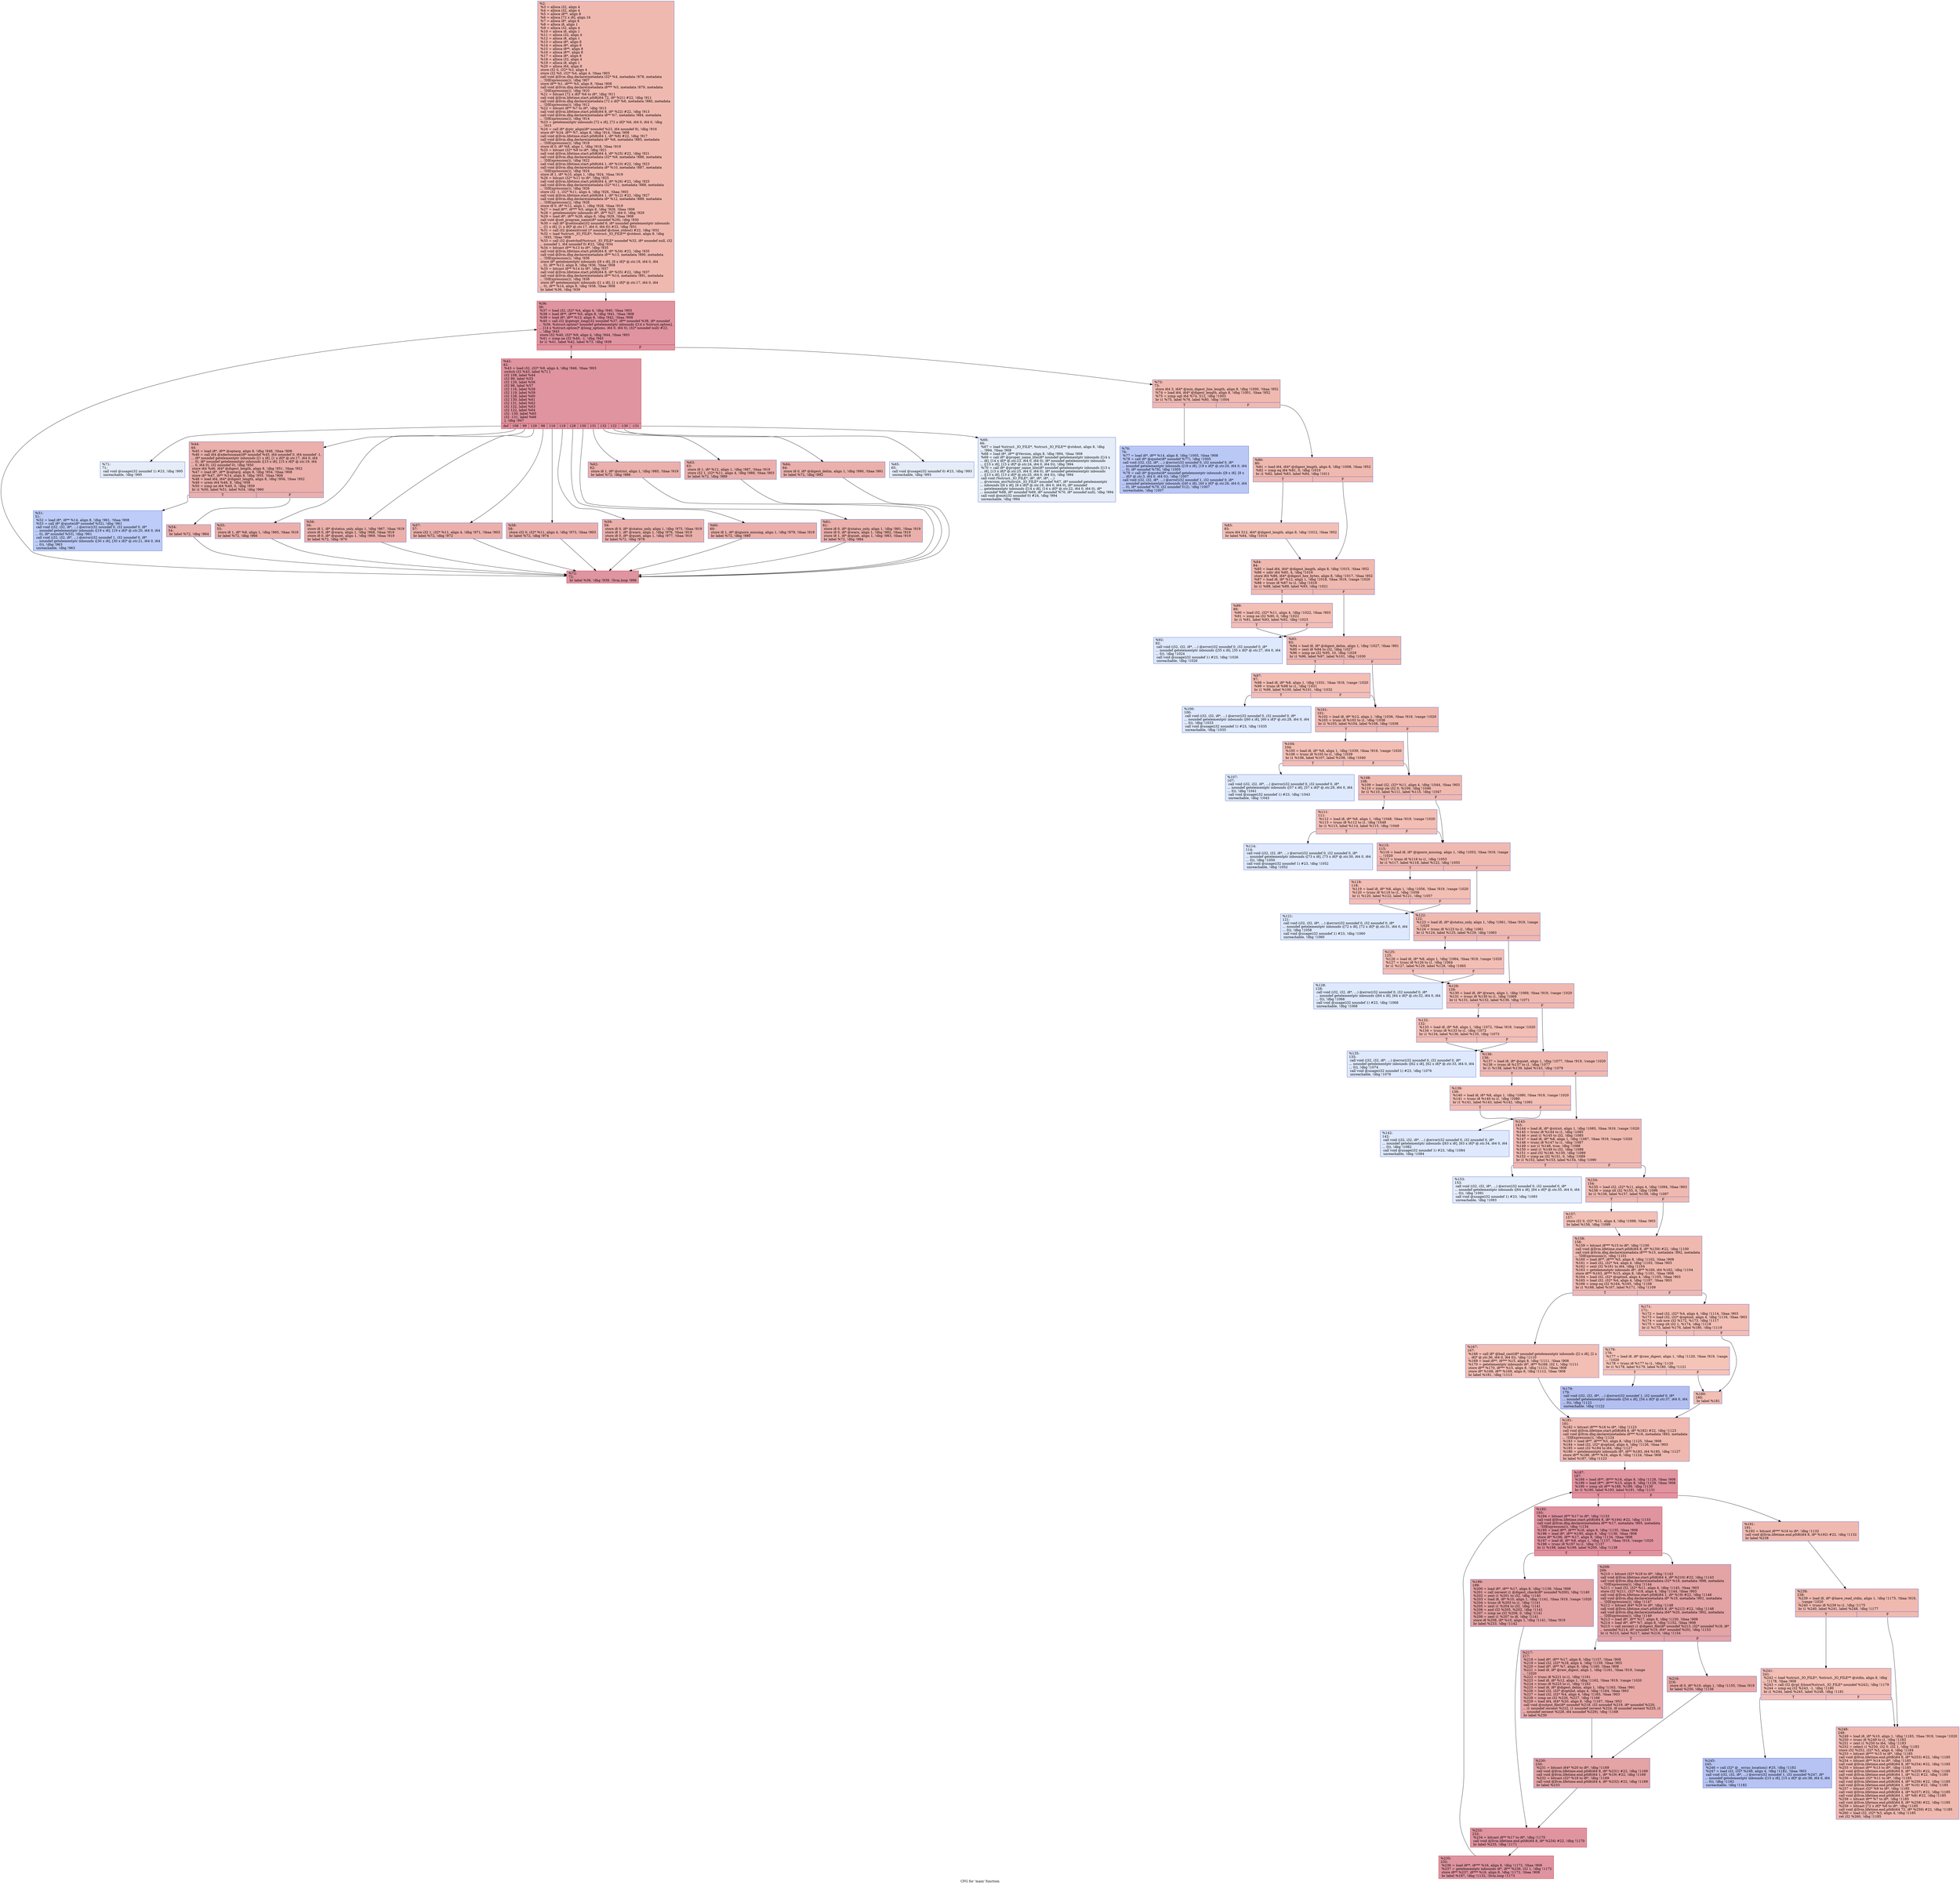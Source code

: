 digraph "CFG for 'main' function" {
	label="CFG for 'main' function";

	Node0x11f59e0 [shape=record,color="#3d50c3ff", style=filled, fillcolor="#de614d70",label="{%2:\l  %3 = alloca i32, align 4\l  %4 = alloca i32, align 4\l  %5 = alloca i8**, align 8\l  %6 = alloca [72 x i8], align 16\l  %7 = alloca i8*, align 8\l  %8 = alloca i8, align 1\l  %9 = alloca i32, align 4\l  %10 = alloca i8, align 1\l  %11 = alloca i32, align 4\l  %12 = alloca i8, align 1\l  %13 = alloca i8*, align 8\l  %14 = alloca i8*, align 8\l  %15 = alloca i8**, align 8\l  %16 = alloca i8**, align 8\l  %17 = alloca i8*, align 8\l  %18 = alloca i32, align 4\l  %19 = alloca i8, align 1\l  %20 = alloca i64, align 8\l  store i32 0, i32* %3, align 4\l  store i32 %0, i32* %4, align 4, !tbaa !903\l  call void @llvm.dbg.declare(metadata i32* %4, metadata !878, metadata\l... !DIExpression()), !dbg !907\l  store i8** %1, i8*** %5, align 8, !tbaa !908\l  call void @llvm.dbg.declare(metadata i8*** %5, metadata !879, metadata\l... !DIExpression()), !dbg !910\l  %21 = bitcast [72 x i8]* %6 to i8*, !dbg !911\l  call void @llvm.lifetime.start.p0i8(i64 72, i8* %21) #22, !dbg !911\l  call void @llvm.dbg.declare(metadata [72 x i8]* %6, metadata !880, metadata\l... !DIExpression()), !dbg !912\l  %22 = bitcast i8** %7 to i8*, !dbg !913\l  call void @llvm.lifetime.start.p0i8(i64 8, i8* %22) #22, !dbg !913\l  call void @llvm.dbg.declare(metadata i8** %7, metadata !884, metadata\l... !DIExpression()), !dbg !914\l  %23 = getelementptr inbounds [72 x i8], [72 x i8]* %6, i64 0, i64 0, !dbg\l... !915\l  %24 = call i8* @ptr_align(i8* noundef %23, i64 noundef 8), !dbg !916\l  store i8* %24, i8** %7, align 8, !dbg !914, !tbaa !908\l  call void @llvm.lifetime.start.p0i8(i64 1, i8* %8) #22, !dbg !917\l  call void @llvm.dbg.declare(metadata i8* %8, metadata !885, metadata\l... !DIExpression()), !dbg !918\l  store i8 0, i8* %8, align 1, !dbg !918, !tbaa !919\l  %25 = bitcast i32* %9 to i8*, !dbg !921\l  call void @llvm.lifetime.start.p0i8(i64 4, i8* %25) #22, !dbg !921\l  call void @llvm.dbg.declare(metadata i32* %9, metadata !886, metadata\l... !DIExpression()), !dbg !922\l  call void @llvm.lifetime.start.p0i8(i64 1, i8* %10) #22, !dbg !923\l  call void @llvm.dbg.declare(metadata i8* %10, metadata !887, metadata\l... !DIExpression()), !dbg !924\l  store i8 1, i8* %10, align 1, !dbg !924, !tbaa !919\l  %26 = bitcast i32* %11 to i8*, !dbg !925\l  call void @llvm.lifetime.start.p0i8(i64 4, i8* %26) #22, !dbg !925\l  call void @llvm.dbg.declare(metadata i32* %11, metadata !888, metadata\l... !DIExpression()), !dbg !926\l  store i32 -1, i32* %11, align 4, !dbg !926, !tbaa !903\l  call void @llvm.lifetime.start.p0i8(i64 1, i8* %12) #22, !dbg !927\l  call void @llvm.dbg.declare(metadata i8* %12, metadata !889, metadata\l... !DIExpression()), !dbg !928\l  store i8 0, i8* %12, align 1, !dbg !928, !tbaa !919\l  %27 = load i8**, i8*** %5, align 8, !dbg !929, !tbaa !908\l  %28 = getelementptr inbounds i8*, i8** %27, i64 0, !dbg !929\l  %29 = load i8*, i8** %28, align 8, !dbg !929, !tbaa !908\l  call void @set_program_name(i8* noundef %29), !dbg !930\l  %30 = call i8* @setlocale(i32 noundef 6, i8* noundef getelementptr inbounds\l... ([1 x i8], [1 x i8]* @.str.17, i64 0, i64 0)) #22, !dbg !931\l  %31 = call i32 @atexit(void ()* noundef @close_stdout) #22, !dbg !932\l  %32 = load %struct._IO_FILE*, %struct._IO_FILE** @stdout, align 8, !dbg\l... !933, !tbaa !908\l  %33 = call i32 @setvbuf(%struct._IO_FILE* noundef %32, i8* noundef null, i32\l... noundef 1, i64 noundef 0) #22, !dbg !934\l  %34 = bitcast i8** %13 to i8*, !dbg !935\l  call void @llvm.lifetime.start.p0i8(i64 8, i8* %34) #22, !dbg !935\l  call void @llvm.dbg.declare(metadata i8** %13, metadata !890, metadata\l... !DIExpression()), !dbg !936\l  store i8* getelementptr inbounds ([8 x i8], [8 x i8]* @.str.18, i64 0, i64\l... 0), i8** %13, align 8, !dbg !936, !tbaa !908\l  %35 = bitcast i8** %14 to i8*, !dbg !937\l  call void @llvm.lifetime.start.p0i8(i64 8, i8* %35) #22, !dbg !937\l  call void @llvm.dbg.declare(metadata i8** %14, metadata !891, metadata\l... !DIExpression()), !dbg !938\l  store i8* getelementptr inbounds ([1 x i8], [1 x i8]* @.str.17, i64 0, i64\l... 0), i8** %14, align 8, !dbg !938, !tbaa !908\l  br label %36, !dbg !939\l}"];
	Node0x11f59e0 -> Node0x11e63b0;
	Node0x11e63b0 [shape=record,color="#b70d28ff", style=filled, fillcolor="#b70d2870",label="{%36:\l36:                                               \l  %37 = load i32, i32* %4, align 4, !dbg !940, !tbaa !903\l  %38 = load i8**, i8*** %5, align 8, !dbg !941, !tbaa !908\l  %39 = load i8*, i8** %13, align 8, !dbg !942, !tbaa !908\l  %40 = call i32 @getopt_long(i32 noundef %37, i8** noundef %38, i8* noundef\l... %39, %struct.option* noundef getelementptr inbounds ([14 x %struct.option],\l... [14 x %struct.option]* @long_options, i64 0, i64 0), i32* noundef null) #22,\l... !dbg !943\l  store i32 %40, i32* %9, align 4, !dbg !944, !tbaa !903\l  %41 = icmp ne i32 %40, -1, !dbg !945\l  br i1 %41, label %42, label %73, !dbg !939\l|{<s0>T|<s1>F}}"];
	Node0x11e63b0:s0 -> Node0x11e6400;
	Node0x11e63b0:s1 -> Node0x11e69a0;
	Node0x11e6400 [shape=record,color="#b70d28ff", style=filled, fillcolor="#b70d2870",label="{%42:\l42:                                               \l  %43 = load i32, i32* %9, align 4, !dbg !946, !tbaa !903\l  switch i32 %43, label %71 [\l    i32 108, label %44\l    i32 99, label %55\l    i32 129, label %56\l    i32 98, label %57\l    i32 116, label %58\l    i32 119, label %59\l    i32 128, label %60\l    i32 130, label %61\l    i32 131, label %62\l    i32 132, label %63\l    i32 122, label %64\l    i32 -130, label %65\l    i32 -131, label %66\l  ], !dbg !947\l|{<s0>def|<s1>108|<s2>99|<s3>129|<s4>98|<s5>116|<s6>119|<s7>128|<s8>130|<s9>131|<s10>132|<s11>122|<s12>-130|<s13>-131}}"];
	Node0x11e6400:s0 -> Node0x11e6900;
	Node0x11e6400:s1 -> Node0x11e6450;
	Node0x11e6400:s2 -> Node0x11e6540;
	Node0x11e6400:s3 -> Node0x11e6590;
	Node0x11e6400:s4 -> Node0x11e65e0;
	Node0x11e6400:s5 -> Node0x11e6630;
	Node0x11e6400:s6 -> Node0x11e6680;
	Node0x11e6400:s7 -> Node0x11e66d0;
	Node0x11e6400:s8 -> Node0x11e6720;
	Node0x11e6400:s9 -> Node0x11e6770;
	Node0x11e6400:s10 -> Node0x11e67c0;
	Node0x11e6400:s11 -> Node0x11e6810;
	Node0x11e6400:s12 -> Node0x11e6860;
	Node0x11e6400:s13 -> Node0x11e68b0;
	Node0x11e6450 [shape=record,color="#3d50c3ff", style=filled, fillcolor="#d24b4070",label="{%44:\l44:                                               \l  %45 = load i8*, i8** @optarg, align 8, !dbg !948, !tbaa !908\l  %46 = call i64 @xdectoumax(i8* noundef %45, i64 noundef 0, i64 noundef -1,\l... i8* noundef getelementptr inbounds ([1 x i8], [1 x i8]* @.str.17, i64 0, i64\l... 0), i8* noundef getelementptr inbounds ([15 x i8], [15 x i8]* @.str.19, i64\l... 0, i64 0), i32 noundef 0), !dbg !950\l  store i64 %46, i64* @digest_length, align 8, !dbg !951, !tbaa !952\l  %47 = load i8*, i8** @optarg, align 8, !dbg !954, !tbaa !908\l  store i8* %47, i8** %14, align 8, !dbg !955, !tbaa !908\l  %48 = load i64, i64* @digest_length, align 8, !dbg !956, !tbaa !952\l  %49 = urem i64 %48, 8, !dbg !958\l  %50 = icmp ne i64 %49, 0, !dbg !959\l  br i1 %50, label %51, label %54, !dbg !960\l|{<s0>T|<s1>F}}"];
	Node0x11e6450:s0 -> Node0x11e64a0;
	Node0x11e6450:s1 -> Node0x11e64f0;
	Node0x11e64a0 [shape=record,color="#3d50c3ff", style=filled, fillcolor="#6a8bef70",label="{%51:\l51:                                               \l  %52 = load i8*, i8** %14, align 8, !dbg !961, !tbaa !908\l  %53 = call i8* @quote(i8* noundef %52), !dbg !961\l  call void (i32, i32, i8*, ...) @error(i32 noundef 0, i32 noundef 0, i8*\l... noundef getelementptr inbounds ([19 x i8], [19 x i8]* @.str.20, i64 0, i64\l... 0), i8* noundef %53), !dbg !961\l  call void (i32, i32, i8*, ...) @error(i32 noundef 1, i32 noundef 0, i8*\l... noundef getelementptr inbounds ([30 x i8], [30 x i8]* @.str.21, i64 0, i64\l... 0)), !dbg !963\l  unreachable, !dbg !963\l}"];
	Node0x11e64f0 [shape=record,color="#3d50c3ff", style=filled, fillcolor="#d24b4070",label="{%54:\l54:                                               \l  br label %72, !dbg !964\l}"];
	Node0x11e64f0 -> Node0x11e6950;
	Node0x11e6540 [shape=record,color="#3d50c3ff", style=filled, fillcolor="#d24b4070",label="{%55:\l55:                                               \l  store i8 1, i8* %8, align 1, !dbg !965, !tbaa !919\l  br label %72, !dbg !966\l}"];
	Node0x11e6540 -> Node0x11e6950;
	Node0x11e6590 [shape=record,color="#3d50c3ff", style=filled, fillcolor="#d24b4070",label="{%56:\l56:                                               \l  store i8 1, i8* @status_only, align 1, !dbg !967, !tbaa !919\l  store i8 0, i8* @warn, align 1, !dbg !968, !tbaa !919\l  store i8 0, i8* @quiet, align 1, !dbg !969, !tbaa !919\l  br label %72, !dbg !970\l}"];
	Node0x11e6590 -> Node0x11e6950;
	Node0x11e65e0 [shape=record,color="#3d50c3ff", style=filled, fillcolor="#d24b4070",label="{%57:\l57:                                               \l  store i32 1, i32* %11, align 4, !dbg !971, !tbaa !903\l  br label %72, !dbg !972\l}"];
	Node0x11e65e0 -> Node0x11e6950;
	Node0x11e6630 [shape=record,color="#3d50c3ff", style=filled, fillcolor="#d24b4070",label="{%58:\l58:                                               \l  store i32 0, i32* %11, align 4, !dbg !973, !tbaa !903\l  br label %72, !dbg !974\l}"];
	Node0x11e6630 -> Node0x11e6950;
	Node0x11e6680 [shape=record,color="#3d50c3ff", style=filled, fillcolor="#d24b4070",label="{%59:\l59:                                               \l  store i8 0, i8* @status_only, align 1, !dbg !975, !tbaa !919\l  store i8 1, i8* @warn, align 1, !dbg !976, !tbaa !919\l  store i8 0, i8* @quiet, align 1, !dbg !977, !tbaa !919\l  br label %72, !dbg !978\l}"];
	Node0x11e6680 -> Node0x11e6950;
	Node0x11e66d0 [shape=record,color="#3d50c3ff", style=filled, fillcolor="#d24b4070",label="{%60:\l60:                                               \l  store i8 1, i8* @ignore_missing, align 1, !dbg !979, !tbaa !919\l  br label %72, !dbg !980\l}"];
	Node0x11e66d0 -> Node0x11e6950;
	Node0x11e6720 [shape=record,color="#3d50c3ff", style=filled, fillcolor="#d24b4070",label="{%61:\l61:                                               \l  store i8 0, i8* @status_only, align 1, !dbg !981, !tbaa !919\l  store i8 0, i8* @warn, align 1, !dbg !982, !tbaa !919\l  store i8 1, i8* @quiet, align 1, !dbg !983, !tbaa !919\l  br label %72, !dbg !984\l}"];
	Node0x11e6720 -> Node0x11e6950;
	Node0x11e6770 [shape=record,color="#3d50c3ff", style=filled, fillcolor="#d24b4070",label="{%62:\l62:                                               \l  store i8 1, i8* @strict, align 1, !dbg !985, !tbaa !919\l  br label %72, !dbg !986\l}"];
	Node0x11e6770 -> Node0x11e6950;
	Node0x11e67c0 [shape=record,color="#3d50c3ff", style=filled, fillcolor="#d24b4070",label="{%63:\l63:                                               \l  store i8 1, i8* %12, align 1, !dbg !987, !tbaa !919\l  store i32 1, i32* %11, align 4, !dbg !988, !tbaa !903\l  br label %72, !dbg !989\l}"];
	Node0x11e67c0 -> Node0x11e6950;
	Node0x11e6810 [shape=record,color="#3d50c3ff", style=filled, fillcolor="#d24b4070",label="{%64:\l64:                                               \l  store i8 0, i8* @digest_delim, align 1, !dbg !990, !tbaa !991\l  br label %72, !dbg !992\l}"];
	Node0x11e6810 -> Node0x11e6950;
	Node0x11e6860 [shape=record,color="#3d50c3ff", style=filled, fillcolor="#c7d7f070",label="{%65:\l65:                                               \l  call void @usage(i32 noundef 0) #23, !dbg !993\l  unreachable, !dbg !993\l}"];
	Node0x11e68b0 [shape=record,color="#3d50c3ff", style=filled, fillcolor="#c7d7f070",label="{%66:\l66:                                               \l  %67 = load %struct._IO_FILE*, %struct._IO_FILE** @stdout, align 8, !dbg\l... !994, !tbaa !908\l  %68 = load i8*, i8** @Version, align 8, !dbg !994, !tbaa !908\l  %69 = call i8* @proper_name_lite(i8* noundef getelementptr inbounds ([14 x\l... i8], [14 x i8]* @.str.23, i64 0, i64 0), i8* noundef getelementptr inbounds\l... ([15 x i8], [15 x i8]* @.str.24, i64 0, i64 0)), !dbg !994\l  %70 = call i8* @proper_name_lite(i8* noundef getelementptr inbounds ([13 x\l... i8], [13 x i8]* @.str.25, i64 0, i64 0), i8* noundef getelementptr inbounds\l... ([13 x i8], [13 x i8]* @.str.25, i64 0, i64 0)), !dbg !994\l  call void (%struct._IO_FILE*, i8*, i8*, i8*, ...)\l... @version_etc(%struct._IO_FILE* noundef %67, i8* noundef getelementptr\l... inbounds ([6 x i8], [6 x i8]* @.str.16, i64 0, i64 0), i8* noundef\l... getelementptr inbounds ([14 x i8], [14 x i8]* @.str.22, i64 0, i64 0), i8*\l... noundef %68, i8* noundef %69, i8* noundef %70, i8* noundef null), !dbg !994\l  call void @exit(i32 noundef 0) #24, !dbg !994\l  unreachable, !dbg !994\l}"];
	Node0x11e6900 [shape=record,color="#3d50c3ff", style=filled, fillcolor="#c7d7f070",label="{%71:\l71:                                               \l  call void @usage(i32 noundef 1) #23, !dbg !995\l  unreachable, !dbg !995\l}"];
	Node0x11e6950 [shape=record,color="#b70d28ff", style=filled, fillcolor="#b70d2870",label="{%72:\l72:                                               \l  br label %36, !dbg !939, !llvm.loop !996\l}"];
	Node0x11e6950 -> Node0x11e63b0;
	Node0x11e69a0 [shape=record,color="#3d50c3ff", style=filled, fillcolor="#de614d70",label="{%73:\l73:                                               \l  store i64 3, i64* @min_digest_line_length, align 8, !dbg !1000, !tbaa !952\l  %74 = load i64, i64* @digest_length, align 8, !dbg !1001, !tbaa !952\l  %75 = icmp ugt i64 %74, 512, !dbg !1003\l  br i1 %75, label %76, label %80, !dbg !1004\l|{<s0>T|<s1>F}}"];
	Node0x11e69a0:s0 -> Node0x11e69f0;
	Node0x11e69a0:s1 -> Node0x11e6a40;
	Node0x11e69f0 [shape=record,color="#3d50c3ff", style=filled, fillcolor="#6282ea70",label="{%76:\l76:                                               \l  %77 = load i8*, i8** %14, align 8, !dbg !1005, !tbaa !908\l  %78 = call i8* @quote(i8* noundef %77), !dbg !1005\l  call void (i32, i32, i8*, ...) @error(i32 noundef 0, i32 noundef 0, i8*\l... noundef getelementptr inbounds ([19 x i8], [19 x i8]* @.str.20, i64 0, i64\l... 0), i8* noundef %78), !dbg !1005\l  %79 = call i8* @quote(i8* noundef getelementptr inbounds ([8 x i8], [8 x\l... i8]* @.str.3, i64 0, i64 0)), !dbg !1007\l  call void (i32, i32, i8*, ...) @error(i32 noundef 1, i32 noundef 0, i8*\l... noundef getelementptr inbounds ([40 x i8], [40 x i8]* @.str.26, i64 0, i64\l... 0), i8* noundef %79, i32 noundef 512), !dbg !1007\l  unreachable, !dbg !1007\l}"];
	Node0x11e6a40 [shape=record,color="#3d50c3ff", style=filled, fillcolor="#de614d70",label="{%80:\l80:                                               \l  %81 = load i64, i64* @digest_length, align 8, !dbg !1008, !tbaa !952\l  %82 = icmp eq i64 %81, 0, !dbg !1010\l  br i1 %82, label %83, label %84, !dbg !1011\l|{<s0>T|<s1>F}}"];
	Node0x11e6a40:s0 -> Node0x11e6a90;
	Node0x11e6a40:s1 -> Node0x11e6ae0;
	Node0x11e6a90 [shape=record,color="#3d50c3ff", style=filled, fillcolor="#e5705870",label="{%83:\l83:                                               \l  store i64 512, i64* @digest_length, align 8, !dbg !1012, !tbaa !952\l  br label %84, !dbg !1014\l}"];
	Node0x11e6a90 -> Node0x11e6ae0;
	Node0x11e6ae0 [shape=record,color="#3d50c3ff", style=filled, fillcolor="#de614d70",label="{%84:\l84:                                               \l  %85 = load i64, i64* @digest_length, align 8, !dbg !1015, !tbaa !952\l  %86 = udiv i64 %85, 4, !dbg !1016\l  store i64 %86, i64* @digest_hex_bytes, align 8, !dbg !1017, !tbaa !952\l  %87 = load i8, i8* %12, align 1, !dbg !1018, !tbaa !919, !range !1020\l  %88 = trunc i8 %87 to i1, !dbg !1018\l  br i1 %88, label %89, label %93, !dbg !1021\l|{<s0>T|<s1>F}}"];
	Node0x11e6ae0:s0 -> Node0x11e6b30;
	Node0x11e6ae0:s1 -> Node0x11e6bd0;
	Node0x11e6b30 [shape=record,color="#3d50c3ff", style=filled, fillcolor="#e36c5570",label="{%89:\l89:                                               \l  %90 = load i32, i32* %11, align 4, !dbg !1022, !tbaa !903\l  %91 = icmp ne i32 %90, 0, !dbg !1022\l  br i1 %91, label %93, label %92, !dbg !1023\l|{<s0>T|<s1>F}}"];
	Node0x11e6b30:s0 -> Node0x11e6bd0;
	Node0x11e6b30:s1 -> Node0x11e6b80;
	Node0x11e6b80 [shape=record,color="#3d50c3ff", style=filled, fillcolor="#b5cdfa70",label="{%92:\l92:                                               \l  call void (i32, i32, i8*, ...) @error(i32 noundef 0, i32 noundef 0, i8*\l... noundef getelementptr inbounds ([35 x i8], [35 x i8]* @.str.27, i64 0, i64\l... 0)), !dbg !1024\l  call void @usage(i32 noundef 1) #23, !dbg !1026\l  unreachable, !dbg !1026\l}"];
	Node0x11e6bd0 [shape=record,color="#3d50c3ff", style=filled, fillcolor="#de614d70",label="{%93:\l93:                                               \l  %94 = load i8, i8* @digest_delim, align 1, !dbg !1027, !tbaa !991\l  %95 = zext i8 %94 to i32, !dbg !1027\l  %96 = icmp ne i32 %95, 10, !dbg !1029\l  br i1 %96, label %97, label %101, !dbg !1030\l|{<s0>T|<s1>F}}"];
	Node0x11e6bd0:s0 -> Node0x11e6c20;
	Node0x11e6bd0:s1 -> Node0x11e6cc0;
	Node0x11e6c20 [shape=record,color="#3d50c3ff", style=filled, fillcolor="#e36c5570",label="{%97:\l97:                                               \l  %98 = load i8, i8* %8, align 1, !dbg !1031, !tbaa !919, !range !1020\l  %99 = trunc i8 %98 to i1, !dbg !1031\l  br i1 %99, label %100, label %101, !dbg !1032\l|{<s0>T|<s1>F}}"];
	Node0x11e6c20:s0 -> Node0x11e6c70;
	Node0x11e6c20:s1 -> Node0x11e6cc0;
	Node0x11e6c70 [shape=record,color="#3d50c3ff", style=filled, fillcolor="#b5cdfa70",label="{%100:\l100:                                              \l  call void (i32, i32, i8*, ...) @error(i32 noundef 0, i32 noundef 0, i8*\l... noundef getelementptr inbounds ([60 x i8], [60 x i8]* @.str.28, i64 0, i64\l... 0)), !dbg !1033\l  call void @usage(i32 noundef 1) #23, !dbg !1035\l  unreachable, !dbg !1035\l}"];
	Node0x11e6cc0 [shape=record,color="#3d50c3ff", style=filled, fillcolor="#de614d70",label="{%101:\l101:                                              \l  %102 = load i8, i8* %12, align 1, !dbg !1036, !tbaa !919, !range !1020\l  %103 = trunc i8 %102 to i1, !dbg !1036\l  br i1 %103, label %104, label %108, !dbg !1038\l|{<s0>T|<s1>F}}"];
	Node0x11e6cc0:s0 -> Node0x11e6d10;
	Node0x11e6cc0:s1 -> Node0x11e6db0;
	Node0x11e6d10 [shape=record,color="#3d50c3ff", style=filled, fillcolor="#e36c5570",label="{%104:\l104:                                              \l  %105 = load i8, i8* %8, align 1, !dbg !1039, !tbaa !919, !range !1020\l  %106 = trunc i8 %105 to i1, !dbg !1039\l  br i1 %106, label %107, label %108, !dbg !1040\l|{<s0>T|<s1>F}}"];
	Node0x11e6d10:s0 -> Node0x11e6d60;
	Node0x11e6d10:s1 -> Node0x11e6db0;
	Node0x11e6d60 [shape=record,color="#3d50c3ff", style=filled, fillcolor="#b5cdfa70",label="{%107:\l107:                                              \l  call void (i32, i32, i8*, ...) @error(i32 noundef 0, i32 noundef 0, i8*\l... noundef getelementptr inbounds ([57 x i8], [57 x i8]* @.str.29, i64 0, i64\l... 0)), !dbg !1041\l  call void @usage(i32 noundef 1) #23, !dbg !1043\l  unreachable, !dbg !1043\l}"];
	Node0x11e6db0 [shape=record,color="#3d50c3ff", style=filled, fillcolor="#de614d70",label="{%108:\l108:                                              \l  %109 = load i32, i32* %11, align 4, !dbg !1044, !tbaa !903\l  %110 = icmp sle i32 0, %109, !dbg !1046\l  br i1 %110, label %111, label %115, !dbg !1047\l|{<s0>T|<s1>F}}"];
	Node0x11e6db0:s0 -> Node0x11e6e00;
	Node0x11e6db0:s1 -> Node0x11e6ea0;
	Node0x11e6e00 [shape=record,color="#3d50c3ff", style=filled, fillcolor="#e36c5570",label="{%111:\l111:                                              \l  %112 = load i8, i8* %8, align 1, !dbg !1048, !tbaa !919, !range !1020\l  %113 = trunc i8 %112 to i1, !dbg !1048\l  br i1 %113, label %114, label %115, !dbg !1049\l|{<s0>T|<s1>F}}"];
	Node0x11e6e00:s0 -> Node0x11e6e50;
	Node0x11e6e00:s1 -> Node0x11e6ea0;
	Node0x11e6e50 [shape=record,color="#3d50c3ff", style=filled, fillcolor="#b5cdfa70",label="{%114:\l114:                                              \l  call void (i32, i32, i8*, ...) @error(i32 noundef 0, i32 noundef 0, i8*\l... noundef getelementptr inbounds ([73 x i8], [73 x i8]* @.str.30, i64 0, i64\l... 0)), !dbg !1050\l  call void @usage(i32 noundef 1) #23, !dbg !1052\l  unreachable, !dbg !1052\l}"];
	Node0x11e6ea0 [shape=record,color="#3d50c3ff", style=filled, fillcolor="#de614d70",label="{%115:\l115:                                              \l  %116 = load i8, i8* @ignore_missing, align 1, !dbg !1053, !tbaa !919, !range\l... !1020\l  %117 = trunc i8 %116 to i1, !dbg !1053\l  br i1 %117, label %118, label %122, !dbg !1055\l|{<s0>T|<s1>F}}"];
	Node0x11e6ea0:s0 -> Node0x11e6ef0;
	Node0x11e6ea0:s1 -> Node0x11e6f90;
	Node0x11e6ef0 [shape=record,color="#3d50c3ff", style=filled, fillcolor="#e36c5570",label="{%118:\l118:                                              \l  %119 = load i8, i8* %8, align 1, !dbg !1056, !tbaa !919, !range !1020\l  %120 = trunc i8 %119 to i1, !dbg !1056\l  br i1 %120, label %122, label %121, !dbg !1057\l|{<s0>T|<s1>F}}"];
	Node0x11e6ef0:s0 -> Node0x11e6f90;
	Node0x11e6ef0:s1 -> Node0x11e6f40;
	Node0x11e6f40 [shape=record,color="#3d50c3ff", style=filled, fillcolor="#b5cdfa70",label="{%121:\l121:                                              \l  call void (i32, i32, i8*, ...) @error(i32 noundef 0, i32 noundef 0, i8*\l... noundef getelementptr inbounds ([72 x i8], [72 x i8]* @.str.31, i64 0, i64\l... 0)), !dbg !1058\l  call void @usage(i32 noundef 1) #23, !dbg !1060\l  unreachable, !dbg !1060\l}"];
	Node0x11e6f90 [shape=record,color="#3d50c3ff", style=filled, fillcolor="#de614d70",label="{%122:\l122:                                              \l  %123 = load i8, i8* @status_only, align 1, !dbg !1061, !tbaa !919, !range\l... !1020\l  %124 = trunc i8 %123 to i1, !dbg !1061\l  br i1 %124, label %125, label %129, !dbg !1063\l|{<s0>T|<s1>F}}"];
	Node0x11e6f90:s0 -> Node0x11e6fe0;
	Node0x11e6f90:s1 -> Node0x11e7080;
	Node0x11e6fe0 [shape=record,color="#3d50c3ff", style=filled, fillcolor="#e36c5570",label="{%125:\l125:                                              \l  %126 = load i8, i8* %8, align 1, !dbg !1064, !tbaa !919, !range !1020\l  %127 = trunc i8 %126 to i1, !dbg !1064\l  br i1 %127, label %129, label %128, !dbg !1065\l|{<s0>T|<s1>F}}"];
	Node0x11e6fe0:s0 -> Node0x11e7080;
	Node0x11e6fe0:s1 -> Node0x11e7030;
	Node0x11e7030 [shape=record,color="#3d50c3ff", style=filled, fillcolor="#b5cdfa70",label="{%128:\l128:                                              \l  call void (i32, i32, i8*, ...) @error(i32 noundef 0, i32 noundef 0, i8*\l... noundef getelementptr inbounds ([64 x i8], [64 x i8]* @.str.32, i64 0, i64\l... 0)), !dbg !1066\l  call void @usage(i32 noundef 1) #23, !dbg !1068\l  unreachable, !dbg !1068\l}"];
	Node0x11e7080 [shape=record,color="#3d50c3ff", style=filled, fillcolor="#de614d70",label="{%129:\l129:                                              \l  %130 = load i8, i8* @warn, align 1, !dbg !1069, !tbaa !919, !range !1020\l  %131 = trunc i8 %130 to i1, !dbg !1069\l  br i1 %131, label %132, label %136, !dbg !1071\l|{<s0>T|<s1>F}}"];
	Node0x11e7080:s0 -> Node0x11e70d0;
	Node0x11e7080:s1 -> Node0x11e7170;
	Node0x11e70d0 [shape=record,color="#3d50c3ff", style=filled, fillcolor="#e36c5570",label="{%132:\l132:                                              \l  %133 = load i8, i8* %8, align 1, !dbg !1072, !tbaa !919, !range !1020\l  %134 = trunc i8 %133 to i1, !dbg !1072\l  br i1 %134, label %136, label %135, !dbg !1073\l|{<s0>T|<s1>F}}"];
	Node0x11e70d0:s0 -> Node0x11e7170;
	Node0x11e70d0:s1 -> Node0x11e7120;
	Node0x11e7120 [shape=record,color="#3d50c3ff", style=filled, fillcolor="#b5cdfa70",label="{%135:\l135:                                              \l  call void (i32, i32, i8*, ...) @error(i32 noundef 0, i32 noundef 0, i8*\l... noundef getelementptr inbounds ([62 x i8], [62 x i8]* @.str.33, i64 0, i64\l... 0)), !dbg !1074\l  call void @usage(i32 noundef 1) #23, !dbg !1076\l  unreachable, !dbg !1076\l}"];
	Node0x11e7170 [shape=record,color="#3d50c3ff", style=filled, fillcolor="#de614d70",label="{%136:\l136:                                              \l  %137 = load i8, i8* @quiet, align 1, !dbg !1077, !tbaa !919, !range !1020\l  %138 = trunc i8 %137 to i1, !dbg !1077\l  br i1 %138, label %139, label %143, !dbg !1079\l|{<s0>T|<s1>F}}"];
	Node0x11e7170:s0 -> Node0x11e71c0;
	Node0x11e7170:s1 -> Node0x11e7260;
	Node0x11e71c0 [shape=record,color="#3d50c3ff", style=filled, fillcolor="#e36c5570",label="{%139:\l139:                                              \l  %140 = load i8, i8* %8, align 1, !dbg !1080, !tbaa !919, !range !1020\l  %141 = trunc i8 %140 to i1, !dbg !1080\l  br i1 %141, label %143, label %142, !dbg !1081\l|{<s0>T|<s1>F}}"];
	Node0x11e71c0:s0 -> Node0x11e7260;
	Node0x11e71c0:s1 -> Node0x11e7210;
	Node0x11e7210 [shape=record,color="#3d50c3ff", style=filled, fillcolor="#b5cdfa70",label="{%142:\l142:                                              \l  call void (i32, i32, i8*, ...) @error(i32 noundef 0, i32 noundef 0, i8*\l... noundef getelementptr inbounds ([63 x i8], [63 x i8]* @.str.34, i64 0, i64\l... 0)), !dbg !1082\l  call void @usage(i32 noundef 1) #23, !dbg !1084\l  unreachable, !dbg !1084\l}"];
	Node0x11e7260 [shape=record,color="#3d50c3ff", style=filled, fillcolor="#de614d70",label="{%143:\l143:                                              \l  %144 = load i8, i8* @strict, align 1, !dbg !1085, !tbaa !919, !range !1020\l  %145 = trunc i8 %144 to i1, !dbg !1085\l  %146 = zext i1 %145 to i32, !dbg !1085\l  %147 = load i8, i8* %8, align 1, !dbg !1087, !tbaa !919, !range !1020\l  %148 = trunc i8 %147 to i1, !dbg !1087\l  %149 = xor i1 %148, true, !dbg !1088\l  %150 = zext i1 %149 to i32, !dbg !1088\l  %151 = and i32 %146, %150, !dbg !1089\l  %152 = icmp ne i32 %151, 0, !dbg !1089\l  br i1 %152, label %153, label %154, !dbg !1090\l|{<s0>T|<s1>F}}"];
	Node0x11e7260:s0 -> Node0x11e72b0;
	Node0x11e7260:s1 -> Node0x11e7300;
	Node0x11e72b0 [shape=record,color="#3d50c3ff", style=filled, fillcolor="#bfd3f670",label="{%153:\l153:                                              \l  call void (i32, i32, i8*, ...) @error(i32 noundef 0, i32 noundef 0, i8*\l... noundef getelementptr inbounds ([64 x i8], [64 x i8]* @.str.35, i64 0, i64\l... 0)), !dbg !1091\l  call void @usage(i32 noundef 1) #23, !dbg !1093\l  unreachable, !dbg !1093\l}"];
	Node0x11e7300 [shape=record,color="#3d50c3ff", style=filled, fillcolor="#de614d70",label="{%154:\l154:                                              \l  %155 = load i32, i32* %11, align 4, !dbg !1094, !tbaa !903\l  %156 = icmp slt i32 %155, 0, !dbg !1096\l  br i1 %156, label %157, label %158, !dbg !1097\l|{<s0>T|<s1>F}}"];
	Node0x11e7300:s0 -> Node0x11e7350;
	Node0x11e7300:s1 -> Node0x11e73a0;
	Node0x11e7350 [shape=record,color="#3d50c3ff", style=filled, fillcolor="#e5705870",label="{%157:\l157:                                              \l  store i32 0, i32* %11, align 4, !dbg !1098, !tbaa !903\l  br label %158, !dbg !1099\l}"];
	Node0x11e7350 -> Node0x11e73a0;
	Node0x11e73a0 [shape=record,color="#3d50c3ff", style=filled, fillcolor="#de614d70",label="{%158:\l158:                                              \l  %159 = bitcast i8*** %15 to i8*, !dbg !1100\l  call void @llvm.lifetime.start.p0i8(i64 8, i8* %159) #22, !dbg !1100\l  call void @llvm.dbg.declare(metadata i8*** %15, metadata !892, metadata\l... !DIExpression()), !dbg !1101\l  %160 = load i8**, i8*** %5, align 8, !dbg !1102, !tbaa !908\l  %161 = load i32, i32* %4, align 4, !dbg !1103, !tbaa !903\l  %162 = sext i32 %161 to i64, !dbg !1104\l  %163 = getelementptr inbounds i8*, i8** %160, i64 %162, !dbg !1104\l  store i8** %163, i8*** %15, align 8, !dbg !1101, !tbaa !908\l  %164 = load i32, i32* @optind, align 4, !dbg !1105, !tbaa !903\l  %165 = load i32, i32* %4, align 4, !dbg !1107, !tbaa !903\l  %166 = icmp eq i32 %164, %165, !dbg !1108\l  br i1 %166, label %167, label %171, !dbg !1109\l|{<s0>T|<s1>F}}"];
	Node0x11e73a0:s0 -> Node0x11e73f0;
	Node0x11e73a0:s1 -> Node0x11e7440;
	Node0x11e73f0 [shape=record,color="#3d50c3ff", style=filled, fillcolor="#e36c5570",label="{%167:\l167:                                              \l  %168 = call i8* @bad_cast(i8* noundef getelementptr inbounds ([2 x i8], [2 x\l... i8]* @.str.36, i64 0, i64 0)), !dbg !1110\l  %169 = load i8**, i8*** %15, align 8, !dbg !1111, !tbaa !908\l  %170 = getelementptr inbounds i8*, i8** %169, i32 1, !dbg !1111\l  store i8** %170, i8*** %15, align 8, !dbg !1111, !tbaa !908\l  store i8* %168, i8** %169, align 8, !dbg !1112, !tbaa !908\l  br label %181, !dbg !1113\l}"];
	Node0x11e73f0 -> Node0x11f8290;
	Node0x11e7440 [shape=record,color="#3d50c3ff", style=filled, fillcolor="#e36c5570",label="{%171:\l171:                                              \l  %172 = load i32, i32* %4, align 4, !dbg !1114, !tbaa !903\l  %173 = load i32, i32* @optind, align 4, !dbg !1116, !tbaa !903\l  %174 = sub nsw i32 %172, %173, !dbg !1117\l  %175 = icmp slt i32 1, %174, !dbg !1118\l  br i1 %175, label %176, label %180, !dbg !1119\l|{<s0>T|<s1>F}}"];
	Node0x11e7440:s0 -> Node0x11e7490;
	Node0x11e7440:s1 -> Node0x11f8240;
	Node0x11e7490 [shape=record,color="#3d50c3ff", style=filled, fillcolor="#e97a5f70",label="{%176:\l176:                                              \l  %177 = load i8, i8* @raw_digest, align 1, !dbg !1120, !tbaa !919, !range\l... !1020\l  %178 = trunc i8 %177 to i1, !dbg !1120\l  br i1 %178, label %179, label %180, !dbg !1121\l|{<s0>T|<s1>F}}"];
	Node0x11e7490:s0 -> Node0x11e74e0;
	Node0x11e7490:s1 -> Node0x11f8240;
	Node0x11e74e0 [shape=record,color="#3d50c3ff", style=filled, fillcolor="#536edd70",label="{%179:\l179:                                              \l  call void (i32, i32, i8*, ...) @error(i32 noundef 1, i32 noundef 0, i8*\l... noundef getelementptr inbounds ([54 x i8], [54 x i8]* @.str.37, i64 0, i64\l... 0)), !dbg !1122\l  unreachable, !dbg !1122\l}"];
	Node0x11f8240 [shape=record,color="#3d50c3ff", style=filled, fillcolor="#e36c5570",label="{%180:\l180:                                              \l  br label %181\l}"];
	Node0x11f8240 -> Node0x11f8290;
	Node0x11f8290 [shape=record,color="#3d50c3ff", style=filled, fillcolor="#de614d70",label="{%181:\l181:                                              \l  %182 = bitcast i8*** %16 to i8*, !dbg !1123\l  call void @llvm.lifetime.start.p0i8(i64 8, i8* %182) #22, !dbg !1123\l  call void @llvm.dbg.declare(metadata i8*** %16, metadata !893, metadata\l... !DIExpression()), !dbg !1124\l  %183 = load i8**, i8*** %5, align 8, !dbg !1125, !tbaa !908\l  %184 = load i32, i32* @optind, align 4, !dbg !1126, !tbaa !903\l  %185 = sext i32 %184 to i64, !dbg !1127\l  %186 = getelementptr inbounds i8*, i8** %183, i64 %185, !dbg !1127\l  store i8** %186, i8*** %16, align 8, !dbg !1124, !tbaa !908\l  br label %187, !dbg !1123\l}"];
	Node0x11f8290 -> Node0x11f82e0;
	Node0x11f82e0 [shape=record,color="#b70d28ff", style=filled, fillcolor="#b70d2870",label="{%187:\l187:                                              \l  %188 = load i8**, i8*** %16, align 8, !dbg !1128, !tbaa !908\l  %189 = load i8**, i8*** %15, align 8, !dbg !1129, !tbaa !908\l  %190 = icmp ult i8** %188, %189, !dbg !1130\l  br i1 %190, label %193, label %191, !dbg !1131\l|{<s0>T|<s1>F}}"];
	Node0x11f82e0:s0 -> Node0x11f8380;
	Node0x11f82e0:s1 -> Node0x11f8330;
	Node0x11f8330 [shape=record,color="#3d50c3ff", style=filled, fillcolor="#de614d70",label="{%191:\l191:                                              \l  %192 = bitcast i8*** %16 to i8*, !dbg !1132\l  call void @llvm.lifetime.end.p0i8(i64 8, i8* %192) #22, !dbg !1132\l  br label %238\l}"];
	Node0x11f8330 -> Node0x11f8600;
	Node0x11f8380 [shape=record,color="#b70d28ff", style=filled, fillcolor="#b70d2870",label="{%193:\l193:                                              \l  %194 = bitcast i8** %17 to i8*, !dbg !1133\l  call void @llvm.lifetime.start.p0i8(i64 8, i8* %194) #22, !dbg !1133\l  call void @llvm.dbg.declare(metadata i8** %17, metadata !895, metadata\l... !DIExpression()), !dbg !1134\l  %195 = load i8**, i8*** %16, align 8, !dbg !1135, !tbaa !908\l  %196 = load i8*, i8** %195, align 8, !dbg !1136, !tbaa !908\l  store i8* %196, i8** %17, align 8, !dbg !1134, !tbaa !908\l  %197 = load i8, i8* %8, align 1, !dbg !1137, !tbaa !919, !range !1020\l  %198 = trunc i8 %197 to i1, !dbg !1137\l  br i1 %198, label %199, label %209, !dbg !1138\l|{<s0>T|<s1>F}}"];
	Node0x11f8380:s0 -> Node0x11f83d0;
	Node0x11f8380:s1 -> Node0x11f8420;
	Node0x11f83d0 [shape=record,color="#3d50c3ff", style=filled, fillcolor="#c32e3170",label="{%199:\l199:                                              \l  %200 = load i8*, i8** %17, align 8, !dbg !1139, !tbaa !908\l  %201 = call zeroext i1 @digest_check(i8* noundef %200), !dbg !1140\l  %202 = zext i1 %201 to i32, !dbg !1140\l  %203 = load i8, i8* %10, align 1, !dbg !1141, !tbaa !919, !range !1020\l  %204 = trunc i8 %203 to i1, !dbg !1141\l  %205 = zext i1 %204 to i32, !dbg !1141\l  %206 = and i32 %205, %202, !dbg !1141\l  %207 = icmp ne i32 %206, 0, !dbg !1141\l  %208 = zext i1 %207 to i8, !dbg !1141\l  store i8 %208, i8* %10, align 1, !dbg !1141, !tbaa !919\l  br label %233, !dbg !1142\l}"];
	Node0x11f83d0 -> Node0x11f8560;
	Node0x11f8420 [shape=record,color="#3d50c3ff", style=filled, fillcolor="#c32e3170",label="{%209:\l209:                                              \l  %210 = bitcast i32* %18 to i8*, !dbg !1143\l  call void @llvm.lifetime.start.p0i8(i64 4, i8* %210) #22, !dbg !1143\l  call void @llvm.dbg.declare(metadata i32* %18, metadata !898, metadata\l... !DIExpression()), !dbg !1144\l  %211 = load i32, i32* %11, align 4, !dbg !1145, !tbaa !903\l  store i32 %211, i32* %18, align 4, !dbg !1144, !tbaa !903\l  call void @llvm.lifetime.start.p0i8(i64 1, i8* %19) #22, !dbg !1146\l  call void @llvm.dbg.declare(metadata i8* %19, metadata !901, metadata\l... !DIExpression()), !dbg !1147\l  %212 = bitcast i64* %20 to i8*, !dbg !1148\l  call void @llvm.lifetime.start.p0i8(i64 8, i8* %212) #22, !dbg !1148\l  call void @llvm.dbg.declare(metadata i64* %20, metadata !902, metadata\l... !DIExpression()), !dbg !1149\l  %213 = load i8*, i8** %17, align 8, !dbg !1150, !tbaa !908\l  %214 = load i8*, i8** %7, align 8, !dbg !1152, !tbaa !908\l  %215 = call zeroext i1 @digest_file(i8* noundef %213, i32* noundef %18, i8*\l... noundef %214, i8* noundef %19, i64* noundef %20), !dbg !1153\l  br i1 %215, label %217, label %216, !dbg !1154\l|{<s0>T|<s1>F}}"];
	Node0x11f8420:s0 -> Node0x11f84c0;
	Node0x11f8420:s1 -> Node0x11f8470;
	Node0x11f8470 [shape=record,color="#3d50c3ff", style=filled, fillcolor="#ca3b3770",label="{%216:\l216:                                              \l  store i8 0, i8* %10, align 1, !dbg !1155, !tbaa !919\l  br label %230, !dbg !1156\l}"];
	Node0x11f8470 -> Node0x11f8510;
	Node0x11f84c0 [shape=record,color="#3d50c3ff", style=filled, fillcolor="#ca3b3770",label="{%217:\l217:                                              \l  %218 = load i8*, i8** %17, align 8, !dbg !1157, !tbaa !908\l  %219 = load i32, i32* %18, align 4, !dbg !1159, !tbaa !903\l  %220 = load i8*, i8** %7, align 8, !dbg !1160, !tbaa !908\l  %221 = load i8, i8* @raw_digest, align 1, !dbg !1161, !tbaa !919, !range\l... !1020\l  %222 = trunc i8 %221 to i1, !dbg !1161\l  %223 = load i8, i8* %12, align 1, !dbg !1162, !tbaa !919, !range !1020\l  %224 = trunc i8 %223 to i1, !dbg !1162\l  %225 = load i8, i8* @digest_delim, align 1, !dbg !1163, !tbaa !991\l  %226 = load i32, i32* @optind, align 4, !dbg !1164, !tbaa !903\l  %227 = load i32, i32* %4, align 4, !dbg !1165, !tbaa !903\l  %228 = icmp ne i32 %226, %227, !dbg !1166\l  %229 = load i64, i64* %20, align 8, !dbg !1167, !tbaa !952\l  call void @output_file(i8* noundef %218, i32 noundef %219, i8* noundef %220,\l... i1 noundef zeroext %222, i1 noundef zeroext %224, i8 noundef zeroext %225, i1\l... noundef zeroext %228, i64 noundef %229), !dbg !1168\l  br label %230\l}"];
	Node0x11f84c0 -> Node0x11f8510;
	Node0x11f8510 [shape=record,color="#3d50c3ff", style=filled, fillcolor="#c32e3170",label="{%230:\l230:                                              \l  %231 = bitcast i64* %20 to i8*, !dbg !1169\l  call void @llvm.lifetime.end.p0i8(i64 8, i8* %231) #22, !dbg !1169\l  call void @llvm.lifetime.end.p0i8(i64 1, i8* %19) #22, !dbg !1169\l  %232 = bitcast i32* %18 to i8*, !dbg !1169\l  call void @llvm.lifetime.end.p0i8(i64 4, i8* %232) #22, !dbg !1169\l  br label %233\l}"];
	Node0x11f8510 -> Node0x11f8560;
	Node0x11f8560 [shape=record,color="#b70d28ff", style=filled, fillcolor="#b70d2870",label="{%233:\l233:                                              \l  %234 = bitcast i8** %17 to i8*, !dbg !1170\l  call void @llvm.lifetime.end.p0i8(i64 8, i8* %234) #22, !dbg !1170\l  br label %235, !dbg !1171\l}"];
	Node0x11f8560 -> Node0x11f85b0;
	Node0x11f85b0 [shape=record,color="#b70d28ff", style=filled, fillcolor="#b70d2870",label="{%235:\l235:                                              \l  %236 = load i8**, i8*** %16, align 8, !dbg !1172, !tbaa !908\l  %237 = getelementptr inbounds i8*, i8** %236, i32 1, !dbg !1172\l  store i8** %237, i8*** %16, align 8, !dbg !1172, !tbaa !908\l  br label %187, !dbg !1132, !llvm.loop !1173\l}"];
	Node0x11f85b0 -> Node0x11f82e0;
	Node0x11f8600 [shape=record,color="#3d50c3ff", style=filled, fillcolor="#de614d70",label="{%238:\l238:                                              \l  %239 = load i8, i8* @have_read_stdin, align 1, !dbg !1175, !tbaa !919,\l... !range !1020\l  %240 = trunc i8 %239 to i1, !dbg !1175\l  br i1 %240, label %241, label %248, !dbg !1177\l|{<s0>T|<s1>F}}"];
	Node0x11f8600:s0 -> Node0x11f8650;
	Node0x11f8600:s1 -> Node0x11f86f0;
	Node0x11f8650 [shape=record,color="#3d50c3ff", style=filled, fillcolor="#e36c5570",label="{%241:\l241:                                              \l  %242 = load %struct._IO_FILE*, %struct._IO_FILE** @stdin, align 8, !dbg\l... !1178, !tbaa !908\l  %243 = call i32 @rpl_fclose(%struct._IO_FILE* noundef %242), !dbg !1179\l  %244 = icmp eq i32 %243, -1, !dbg !1180\l  br i1 %244, label %245, label %248, !dbg !1181\l|{<s0>T|<s1>F}}"];
	Node0x11f8650:s0 -> Node0x11f86a0;
	Node0x11f8650:s1 -> Node0x11f86f0;
	Node0x11f86a0 [shape=record,color="#3d50c3ff", style=filled, fillcolor="#5977e370",label="{%245:\l245:                                              \l  %246 = call i32* @__errno_location() #25, !dbg !1182\l  %247 = load i32, i32* %246, align 4, !dbg !1182, !tbaa !903\l  call void (i32, i32, i8*, ...) @error(i32 noundef 1, i32 noundef %247, i8*\l... noundef getelementptr inbounds ([15 x i8], [15 x i8]* @.str.38, i64 0, i64\l... 0)), !dbg !1182\l  unreachable, !dbg !1182\l}"];
	Node0x11f86f0 [shape=record,color="#3d50c3ff", style=filled, fillcolor="#de614d70",label="{%248:\l248:                                              \l  %249 = load i8, i8* %10, align 1, !dbg !1183, !tbaa !919, !range !1020\l  %250 = trunc i8 %249 to i1, !dbg !1183\l  %251 = zext i1 %250 to i64, !dbg !1183\l  %252 = select i1 %250, i32 0, i32 1, !dbg !1183\l  store i32 %252, i32* %3, align 4, !dbg !1184\l  %253 = bitcast i8*** %15 to i8*, !dbg !1185\l  call void @llvm.lifetime.end.p0i8(i64 8, i8* %253) #22, !dbg !1185\l  %254 = bitcast i8** %14 to i8*, !dbg !1185\l  call void @llvm.lifetime.end.p0i8(i64 8, i8* %254) #22, !dbg !1185\l  %255 = bitcast i8** %13 to i8*, !dbg !1185\l  call void @llvm.lifetime.end.p0i8(i64 8, i8* %255) #22, !dbg !1185\l  call void @llvm.lifetime.end.p0i8(i64 1, i8* %12) #22, !dbg !1185\l  %256 = bitcast i32* %11 to i8*, !dbg !1185\l  call void @llvm.lifetime.end.p0i8(i64 4, i8* %256) #22, !dbg !1185\l  call void @llvm.lifetime.end.p0i8(i64 1, i8* %10) #22, !dbg !1185\l  %257 = bitcast i32* %9 to i8*, !dbg !1185\l  call void @llvm.lifetime.end.p0i8(i64 4, i8* %257) #22, !dbg !1185\l  call void @llvm.lifetime.end.p0i8(i64 1, i8* %8) #22, !dbg !1185\l  %258 = bitcast i8** %7 to i8*, !dbg !1185\l  call void @llvm.lifetime.end.p0i8(i64 8, i8* %258) #22, !dbg !1185\l  %259 = bitcast [72 x i8]* %6 to i8*, !dbg !1185\l  call void @llvm.lifetime.end.p0i8(i64 72, i8* %259) #22, !dbg !1185\l  %260 = load i32, i32* %3, align 4, !dbg !1185\l  ret i32 %260, !dbg !1185\l}"];
}
